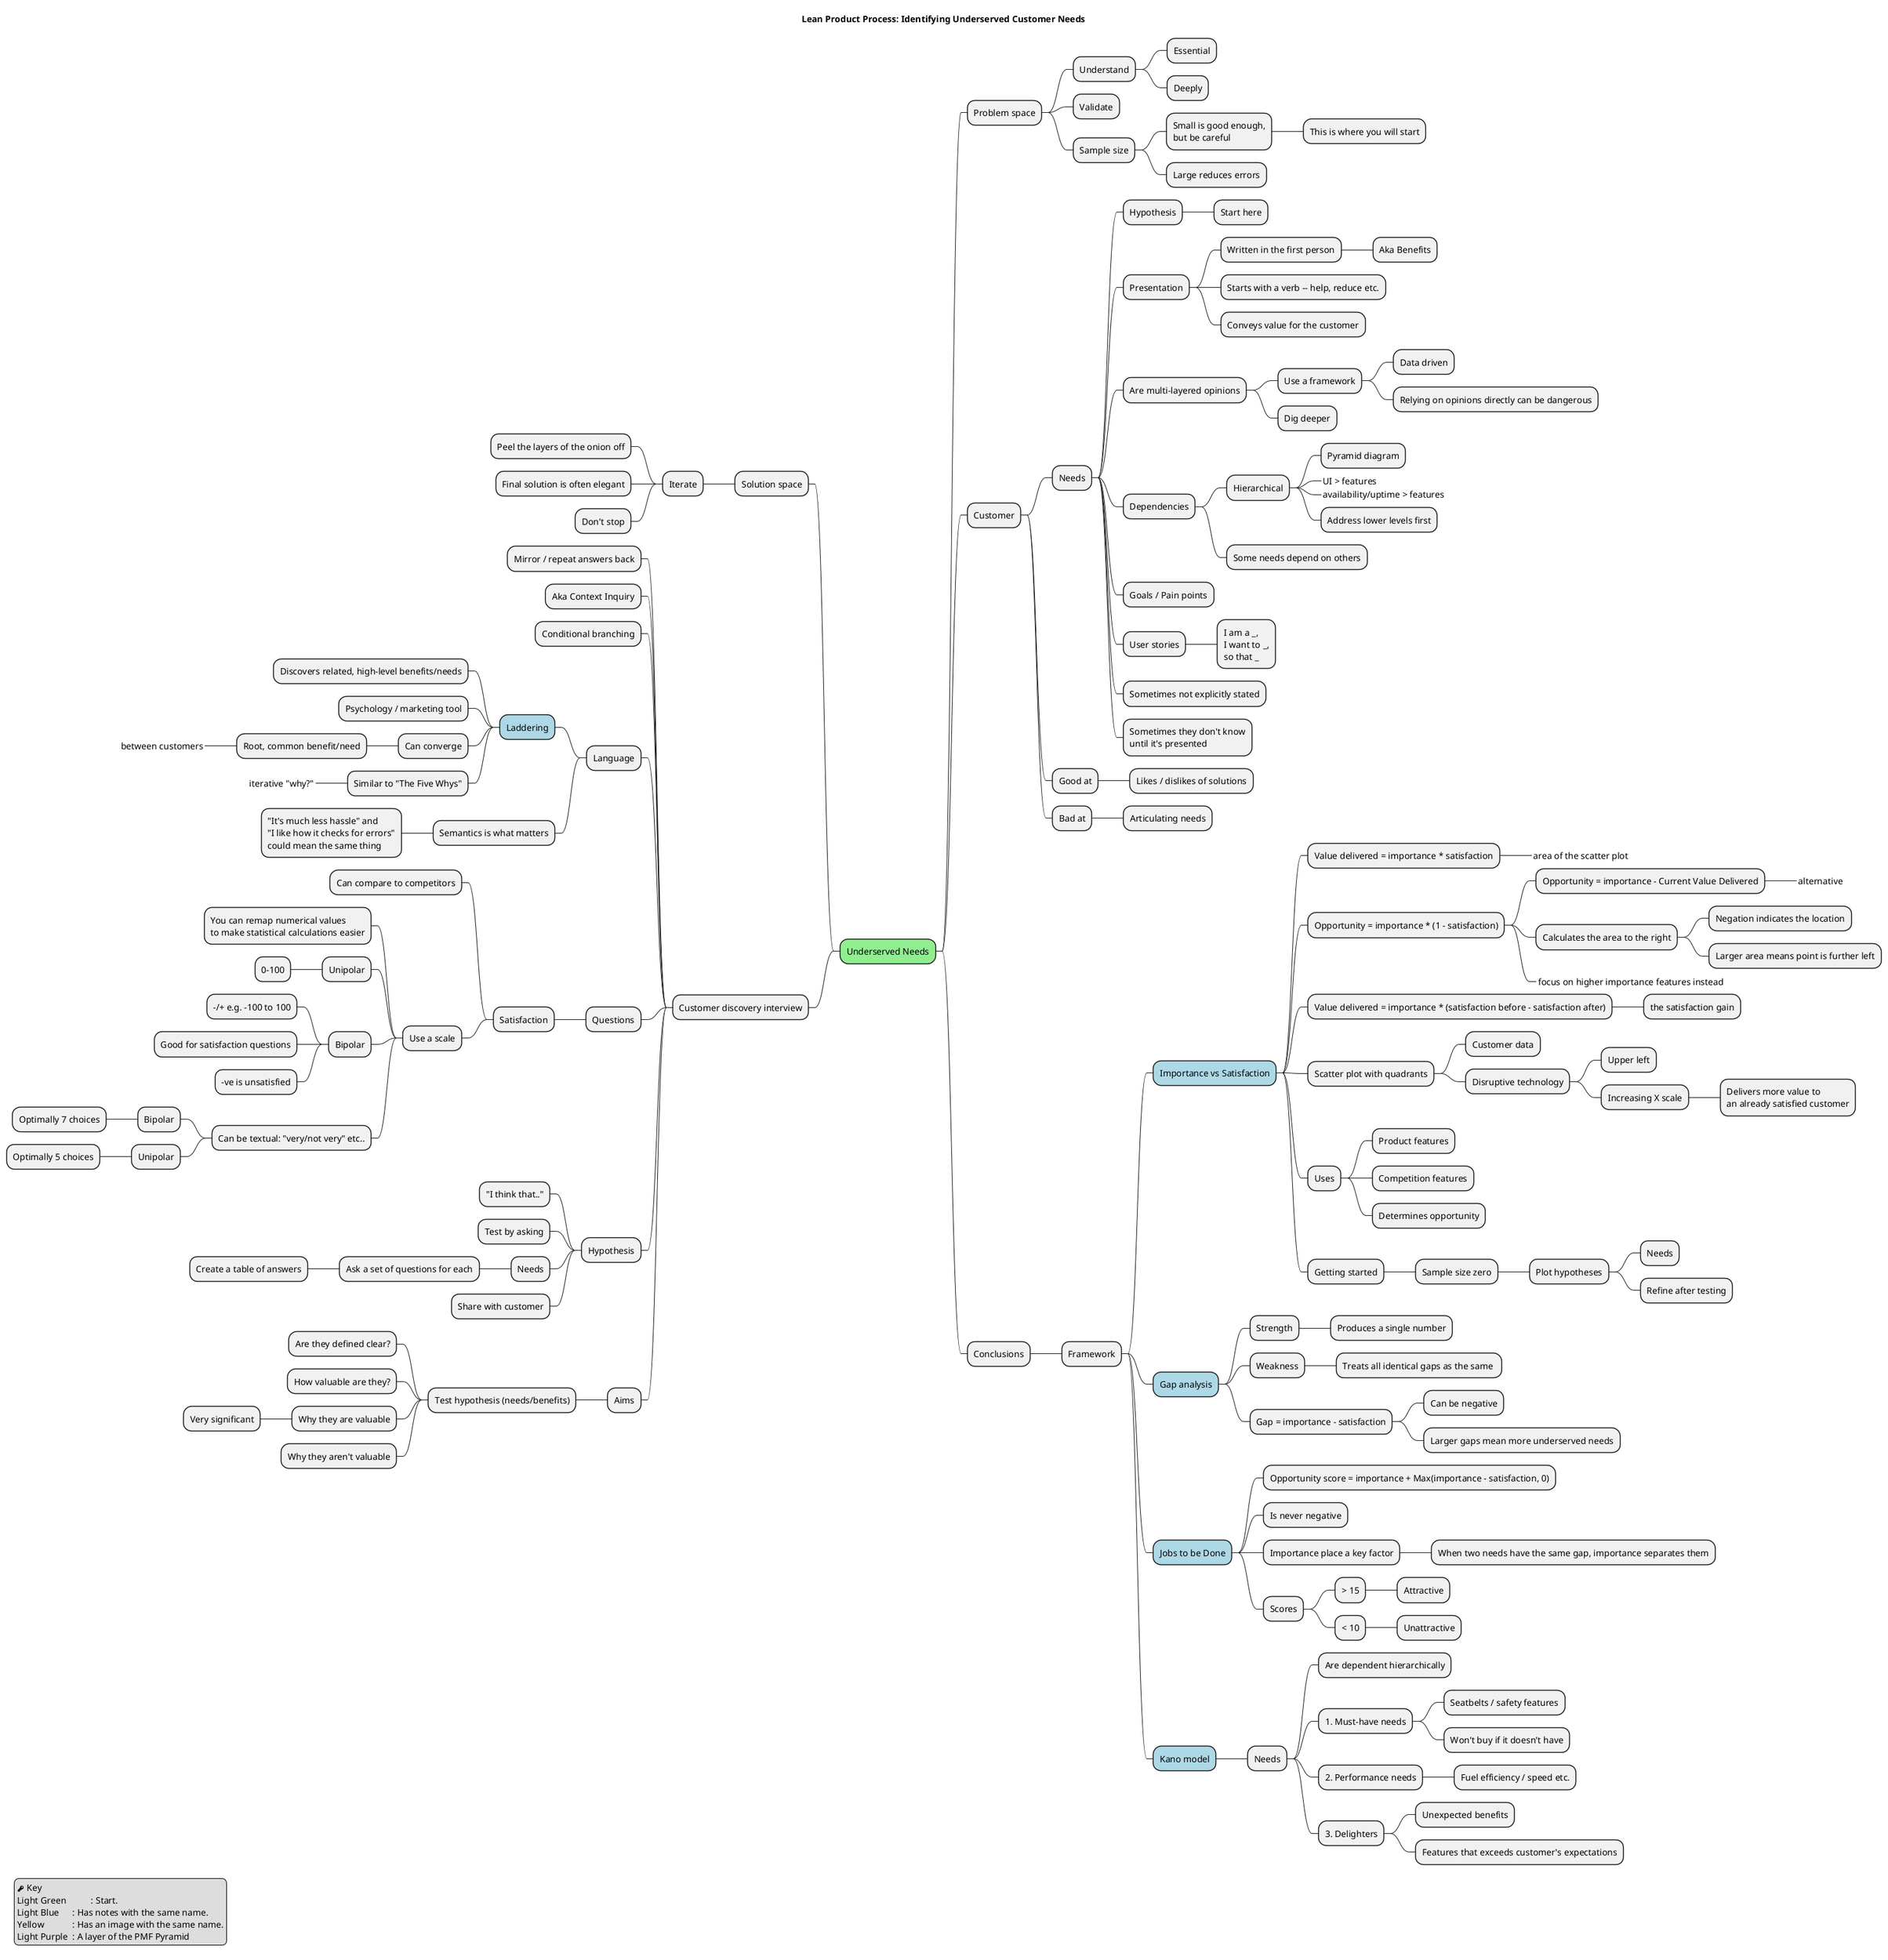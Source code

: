 @startmindmap

legend left
  <&key> Key
  Light Green   \t: Start.
  Light Blue    \t: Has notes with the same name.
  Yellow        \t: Has an image with the same name.
  Light Purple  \t: A layer of the PMF Pyramid
endlegend

title Lean Product Process: Identifying Underserved Customer Needs

*[#lightgreen] Underserved Needs
** Problem space
*** Understand
**** Essential
**** Deeply
*** Validate
*** Sample size
****:Small is good enough,
but be careful;
***** This is where you will start
**** Large reduces errors

** Customer
*** Needs
**** Hypothesis
***** Start here
**** Presentation
***** Written in the first person
****** Aka Benefits
***** Starts with a verb -- help, reduce etc.
***** Conveys value for the customer
**** Are multi-layered opinions
***** Use a framework
****** Data driven
****** Relying on opinions directly can be dangerous
***** Dig deeper
**** Dependencies
***** Hierarchical
****** Pyramid diagram
******_ UI > features
******_ availability/uptime > features
****** Address lower levels first
***** Some needs depend on others
**** Goals / Pain points
**** User stories
*****:I am a _,
I want to _,
so that _;
**** Sometimes not explicitly stated
****:Sometimes they don't know
until it's presented;
*** Good at
**** Likes / dislikes of solutions
*** Bad at
**** Articulating needs

' === CONCLUSIONS === '
** Conclusions
*** Framework
****[#lightblue] Importance vs Satisfaction
***** Value delivered = importance * satisfaction
******_ area of the scatter plot
***** Opportunity = importance * (1 - satisfaction)
****** Opportunity = importance - Current Value Delivered
*******_ alternative
****** Calculates the area to the right
******* Negation indicates the location
******* Larger area means point is further left
******_ focus on higher importance features instead
***** Value delivered = importance * (satisfaction before - satisfaction after)
****** the satisfaction gain
***** Scatter plot with quadrants
****** Customer data
****** Disruptive technology
******* Upper left
******* Increasing X scale
********:Delivers more value to
an already satisfied customer;
***** Uses
****** Product features
****** Competition features
****** Determines opportunity
***** Getting started
****** Sample size zero
******* Plot hypotheses
******** Needs
******** Refine after testing
****[#lightblue] Gap analysis
***** Strength
****** Produces a single number
***** Weakness
****** Treats all identical gaps as the same 
***** Gap = importance - satisfaction
****** Can be negative
****** Larger gaps mean more underserved needs
****[#lightblue] Jobs to be Done
***** Opportunity score = importance + Max(importance - satisfaction, 0)
***** Is never negative
***** Importance place a key factor
****** When two needs have the same gap, importance separates them
***** Scores
****** > 15
******* Attractive
****** < 10
******* Unattractive
****[#lightblue] Kano model
***** Needs
****** Are dependent hierarchically
****** 1. Must-have needs
******* Seatbelts / safety features
******* Won't buy if it doesn't have
****** 2. Performance needs
******* Fuel efficiency / speed etc.
****** 3. Delighters
******* Unexpected benefits
******* Features that exceeds customer's expectations

left side

** Solution space
*** Iterate
**** Peel the layers of the onion off
**** Final solution is often elegant
**** Don't stop

** Customer discovery interview
*** Mirror / repeat answers back
*** Aka Context Inquiry
*** Conditional branching
*** Language
****[#lightblue] Laddering
***** Discovers related, high-level benefits/needs
***** Psychology / marketing tool
***** Can converge
****** Root, common benefit/need
*******_ between customers
***** Similar to "The Five Whys"
******_ iterative "why?"
**** Semantics is what matters
*****:"It's much less hassle" and
"I like how it checks for errors"
could mean the same thing;
*** Questions
**** Satisfaction
***** Can compare to competitors
***** Use a scale
******:You can remap numerical values
to make statistical calculations easier;
****** Unipolar
******* 0-100
****** Bipolar
******* -/+ e.g. -100 to 100
******* Good for satisfaction questions
******* -ve is unsatisfied
****** Can be textual: "very/not very" etc..
******* Bipolar
******** Optimally 7 choices
******* Unipolar
******** Optimally 5 choices
*** Hypothesis
**** "I think that.."
**** Test by asking
**** Needs
***** Ask a set of questions for each
****** Create a table of answers
**** Share with customer
*** Aims
**** Test hypothesis (needs/benefits)
***** Are they defined clear?
***** How valuable are they?
***** Why they are valuable
****** Very significant
***** Why they aren't valuable

@endmindmap
